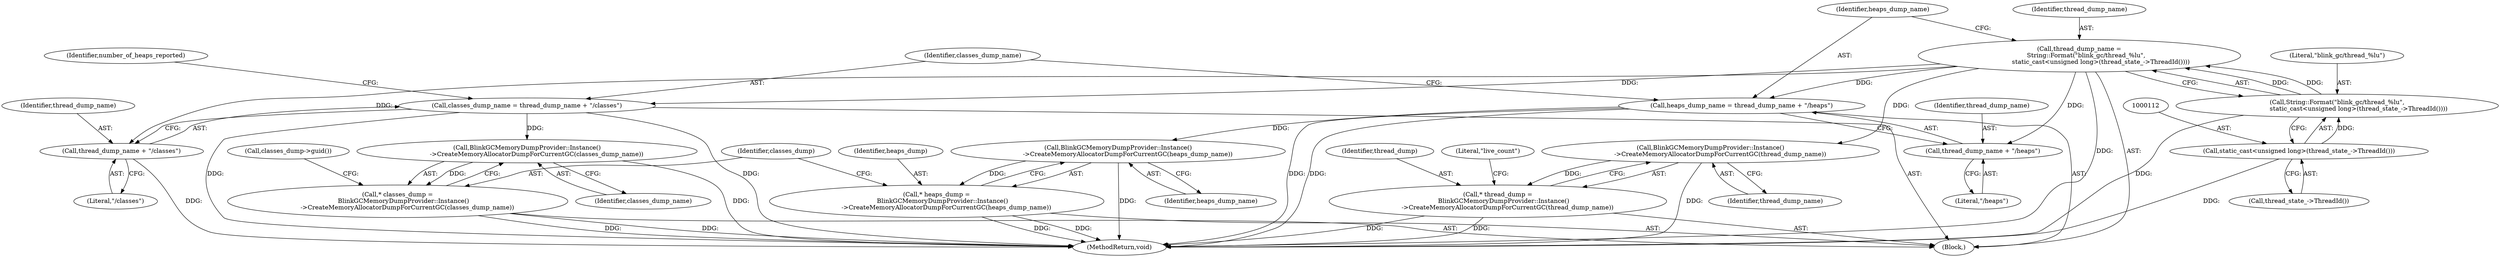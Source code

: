digraph "0_Chrome_20b65d00ca3d8696430e22efad7485366f8c3a21_2@API" {
"1000107" [label="(Call,thread_dump_name =\n       String::Format(\"blink_gc/thread_%lu\",\n                      static_cast<unsigned long>(thread_state_->ThreadId())))"];
"1000109" [label="(Call,String::Format(\"blink_gc/thread_%lu\",\n                      static_cast<unsigned long>(thread_state_->ThreadId())))"];
"1000111" [label="(Call,static_cast<unsigned long>(thread_state_->ThreadId()))"];
"1000115" [label="(Call,heaps_dump_name = thread_dump_name + \"/heaps\")"];
"1000255" [label="(Call,BlinkGCMemoryDumpProvider::Instance()\n          ->CreateMemoryAllocatorDumpForCurrentGC(heaps_dump_name))"];
"1000253" [label="(Call,* heaps_dump =\n      BlinkGCMemoryDumpProvider::Instance()\n          ->CreateMemoryAllocatorDumpForCurrentGC(heaps_dump_name))"];
"1000117" [label="(Call,thread_dump_name + \"/heaps\")"];
"1000121" [label="(Call,classes_dump_name = thread_dump_name + \"/classes\")"];
"1000260" [label="(Call,BlinkGCMemoryDumpProvider::Instance()\n          ->CreateMemoryAllocatorDumpForCurrentGC(classes_dump_name))"];
"1000258" [label="(Call,* classes_dump =\n      BlinkGCMemoryDumpProvider::Instance()\n          ->CreateMemoryAllocatorDumpForCurrentGC(classes_dump_name))"];
"1000123" [label="(Call,thread_dump_name + \"/classes\")"];
"1000234" [label="(Call,BlinkGCMemoryDumpProvider::Instance()\n          ->CreateMemoryAllocatorDumpForCurrentGC(thread_dump_name))"];
"1000232" [label="(Call,* thread_dump =\n      BlinkGCMemoryDumpProvider::Instance()\n          ->CreateMemoryAllocatorDumpForCurrentGC(thread_dump_name))"];
"1000121" [label="(Call,classes_dump_name = thread_dump_name + \"/classes\")"];
"1000110" [label="(Literal,\"blink_gc/thread_%lu\")"];
"1000124" [label="(Identifier,thread_dump_name)"];
"1000233" [label="(Identifier,thread_dump)"];
"1000107" [label="(Call,thread_dump_name =\n       String::Format(\"blink_gc/thread_%lu\",\n                      static_cast<unsigned long>(thread_state_->ThreadId())))"];
"1000255" [label="(Call,BlinkGCMemoryDumpProvider::Instance()\n          ->CreateMemoryAllocatorDumpForCurrentGC(heaps_dump_name))"];
"1000113" [label="(Call,thread_state_->ThreadId())"];
"1000232" [label="(Call,* thread_dump =\n      BlinkGCMemoryDumpProvider::Instance()\n          ->CreateMemoryAllocatorDumpForCurrentGC(thread_dump_name))"];
"1000234" [label="(Call,BlinkGCMemoryDumpProvider::Instance()\n          ->CreateMemoryAllocatorDumpForCurrentGC(thread_dump_name))"];
"1000115" [label="(Call,heaps_dump_name = thread_dump_name + \"/heaps\")"];
"1000265" [label="(MethodReturn,void)"];
"1000235" [label="(Identifier,thread_dump_name)"];
"1000122" [label="(Identifier,classes_dump_name)"];
"1000116" [label="(Identifier,heaps_dump_name)"];
"1000259" [label="(Identifier,classes_dump)"];
"1000263" [label="(Call,classes_dump->guid())"];
"1000118" [label="(Identifier,thread_dump_name)"];
"1000260" [label="(Call,BlinkGCMemoryDumpProvider::Instance()\n          ->CreateMemoryAllocatorDumpForCurrentGC(classes_dump_name))"];
"1000111" [label="(Call,static_cast<unsigned long>(thread_state_->ThreadId()))"];
"1000261" [label="(Identifier,classes_dump_name)"];
"1000102" [label="(Block,)"];
"1000253" [label="(Call,* heaps_dump =\n      BlinkGCMemoryDumpProvider::Instance()\n          ->CreateMemoryAllocatorDumpForCurrentGC(heaps_dump_name))"];
"1000119" [label="(Literal,\"/heaps\")"];
"1000237" [label="(Literal,\"live_count\")"];
"1000256" [label="(Identifier,heaps_dump_name)"];
"1000117" [label="(Call,thread_dump_name + \"/heaps\")"];
"1000109" [label="(Call,String::Format(\"blink_gc/thread_%lu\",\n                      static_cast<unsigned long>(thread_state_->ThreadId())))"];
"1000108" [label="(Identifier,thread_dump_name)"];
"1000123" [label="(Call,thread_dump_name + \"/classes\")"];
"1000254" [label="(Identifier,heaps_dump)"];
"1000125" [label="(Literal,\"/classes\")"];
"1000128" [label="(Identifier,number_of_heaps_reported)"];
"1000258" [label="(Call,* classes_dump =\n      BlinkGCMemoryDumpProvider::Instance()\n          ->CreateMemoryAllocatorDumpForCurrentGC(classes_dump_name))"];
"1000107" -> "1000102"  [label="AST: "];
"1000107" -> "1000109"  [label="CFG: "];
"1000108" -> "1000107"  [label="AST: "];
"1000109" -> "1000107"  [label="AST: "];
"1000116" -> "1000107"  [label="CFG: "];
"1000107" -> "1000265"  [label="DDG: "];
"1000109" -> "1000107"  [label="DDG: "];
"1000109" -> "1000107"  [label="DDG: "];
"1000107" -> "1000115"  [label="DDG: "];
"1000107" -> "1000117"  [label="DDG: "];
"1000107" -> "1000121"  [label="DDG: "];
"1000107" -> "1000123"  [label="DDG: "];
"1000107" -> "1000234"  [label="DDG: "];
"1000109" -> "1000111"  [label="CFG: "];
"1000110" -> "1000109"  [label="AST: "];
"1000111" -> "1000109"  [label="AST: "];
"1000109" -> "1000265"  [label="DDG: "];
"1000111" -> "1000109"  [label="DDG: "];
"1000111" -> "1000113"  [label="CFG: "];
"1000112" -> "1000111"  [label="AST: "];
"1000113" -> "1000111"  [label="AST: "];
"1000111" -> "1000265"  [label="DDG: "];
"1000115" -> "1000102"  [label="AST: "];
"1000115" -> "1000117"  [label="CFG: "];
"1000116" -> "1000115"  [label="AST: "];
"1000117" -> "1000115"  [label="AST: "];
"1000122" -> "1000115"  [label="CFG: "];
"1000115" -> "1000265"  [label="DDG: "];
"1000115" -> "1000265"  [label="DDG: "];
"1000115" -> "1000255"  [label="DDG: "];
"1000255" -> "1000253"  [label="AST: "];
"1000255" -> "1000256"  [label="CFG: "];
"1000256" -> "1000255"  [label="AST: "];
"1000253" -> "1000255"  [label="CFG: "];
"1000255" -> "1000265"  [label="DDG: "];
"1000255" -> "1000253"  [label="DDG: "];
"1000253" -> "1000102"  [label="AST: "];
"1000254" -> "1000253"  [label="AST: "];
"1000259" -> "1000253"  [label="CFG: "];
"1000253" -> "1000265"  [label="DDG: "];
"1000253" -> "1000265"  [label="DDG: "];
"1000117" -> "1000119"  [label="CFG: "];
"1000118" -> "1000117"  [label="AST: "];
"1000119" -> "1000117"  [label="AST: "];
"1000121" -> "1000102"  [label="AST: "];
"1000121" -> "1000123"  [label="CFG: "];
"1000122" -> "1000121"  [label="AST: "];
"1000123" -> "1000121"  [label="AST: "];
"1000128" -> "1000121"  [label="CFG: "];
"1000121" -> "1000265"  [label="DDG: "];
"1000121" -> "1000265"  [label="DDG: "];
"1000121" -> "1000260"  [label="DDG: "];
"1000260" -> "1000258"  [label="AST: "];
"1000260" -> "1000261"  [label="CFG: "];
"1000261" -> "1000260"  [label="AST: "];
"1000258" -> "1000260"  [label="CFG: "];
"1000260" -> "1000265"  [label="DDG: "];
"1000260" -> "1000258"  [label="DDG: "];
"1000258" -> "1000102"  [label="AST: "];
"1000259" -> "1000258"  [label="AST: "];
"1000263" -> "1000258"  [label="CFG: "];
"1000258" -> "1000265"  [label="DDG: "];
"1000258" -> "1000265"  [label="DDG: "];
"1000123" -> "1000125"  [label="CFG: "];
"1000124" -> "1000123"  [label="AST: "];
"1000125" -> "1000123"  [label="AST: "];
"1000123" -> "1000265"  [label="DDG: "];
"1000234" -> "1000232"  [label="AST: "];
"1000234" -> "1000235"  [label="CFG: "];
"1000235" -> "1000234"  [label="AST: "];
"1000232" -> "1000234"  [label="CFG: "];
"1000234" -> "1000265"  [label="DDG: "];
"1000234" -> "1000232"  [label="DDG: "];
"1000232" -> "1000102"  [label="AST: "];
"1000233" -> "1000232"  [label="AST: "];
"1000237" -> "1000232"  [label="CFG: "];
"1000232" -> "1000265"  [label="DDG: "];
"1000232" -> "1000265"  [label="DDG: "];
}
